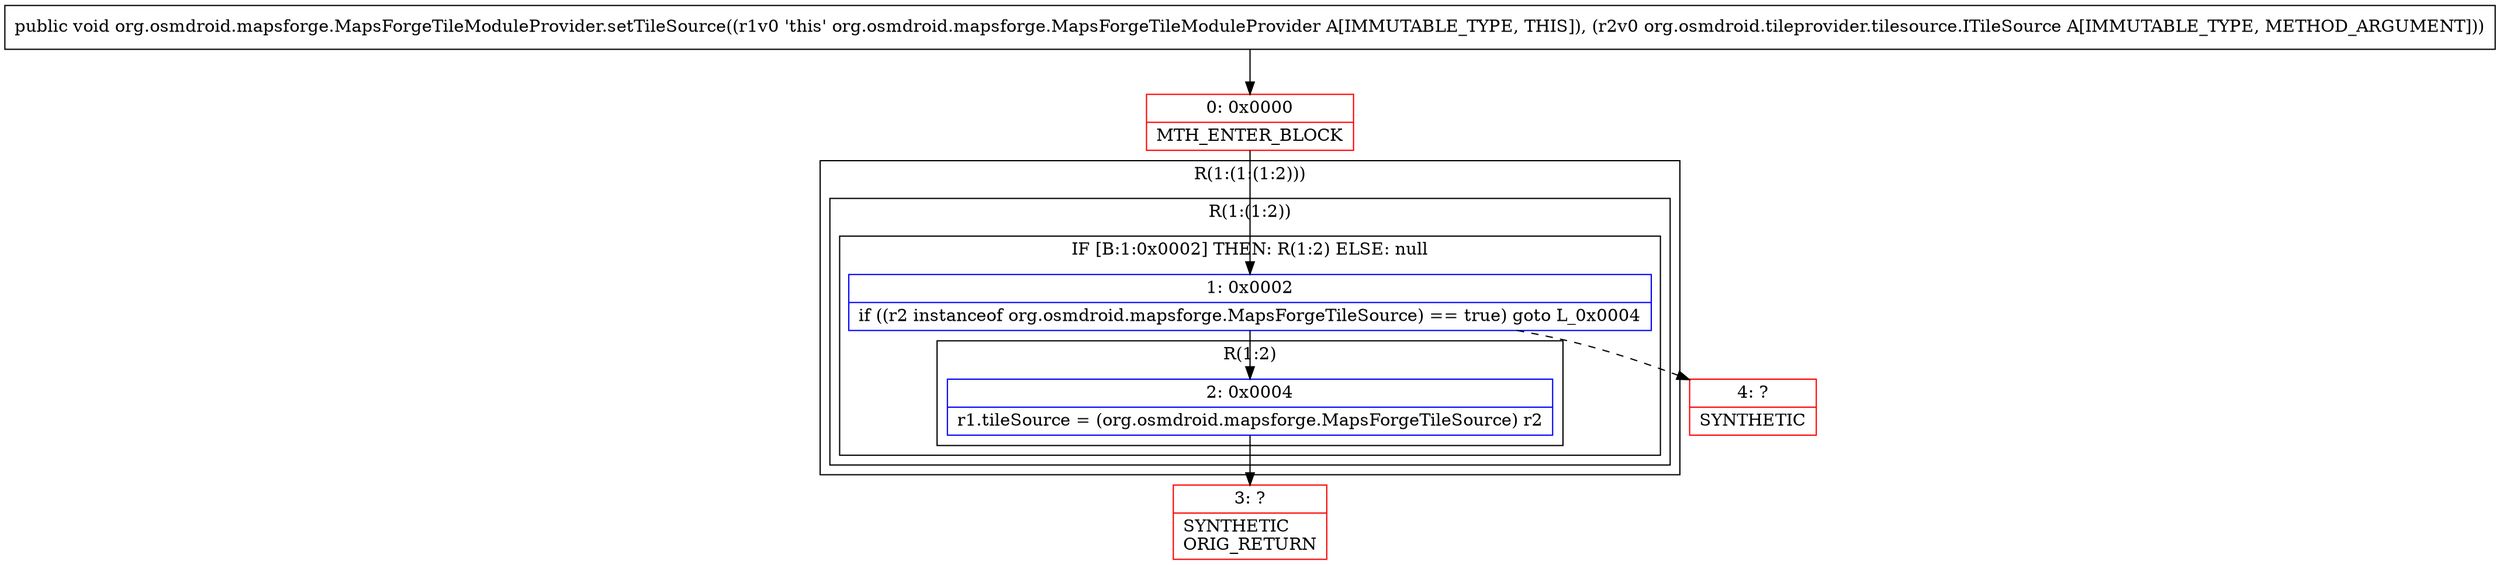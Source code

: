 digraph "CFG fororg.osmdroid.mapsforge.MapsForgeTileModuleProvider.setTileSource(Lorg\/osmdroid\/tileprovider\/tilesource\/ITileSource;)V" {
subgraph cluster_Region_2123999494 {
label = "R(1:(1:(1:2)))";
node [shape=record,color=blue];
subgraph cluster_Region_1278019448 {
label = "R(1:(1:2))";
node [shape=record,color=blue];
subgraph cluster_IfRegion_1597393847 {
label = "IF [B:1:0x0002] THEN: R(1:2) ELSE: null";
node [shape=record,color=blue];
Node_1 [shape=record,label="{1\:\ 0x0002|if ((r2 instanceof org.osmdroid.mapsforge.MapsForgeTileSource) == true) goto L_0x0004\l}"];
subgraph cluster_Region_1077420207 {
label = "R(1:2)";
node [shape=record,color=blue];
Node_2 [shape=record,label="{2\:\ 0x0004|r1.tileSource = (org.osmdroid.mapsforge.MapsForgeTileSource) r2\l}"];
}
}
}
}
Node_0 [shape=record,color=red,label="{0\:\ 0x0000|MTH_ENTER_BLOCK\l}"];
Node_3 [shape=record,color=red,label="{3\:\ ?|SYNTHETIC\lORIG_RETURN\l}"];
Node_4 [shape=record,color=red,label="{4\:\ ?|SYNTHETIC\l}"];
MethodNode[shape=record,label="{public void org.osmdroid.mapsforge.MapsForgeTileModuleProvider.setTileSource((r1v0 'this' org.osmdroid.mapsforge.MapsForgeTileModuleProvider A[IMMUTABLE_TYPE, THIS]), (r2v0 org.osmdroid.tileprovider.tilesource.ITileSource A[IMMUTABLE_TYPE, METHOD_ARGUMENT])) }"];
MethodNode -> Node_0;
Node_1 -> Node_2;
Node_1 -> Node_4[style=dashed];
Node_2 -> Node_3;
Node_0 -> Node_1;
}

